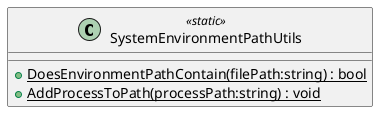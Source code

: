 @startuml
class SystemEnvironmentPathUtils <<static>> {
    + {static} DoesEnvironmentPathContain(filePath:string) : bool
    + {static} AddProcessToPath(processPath:string) : void
}
@enduml
